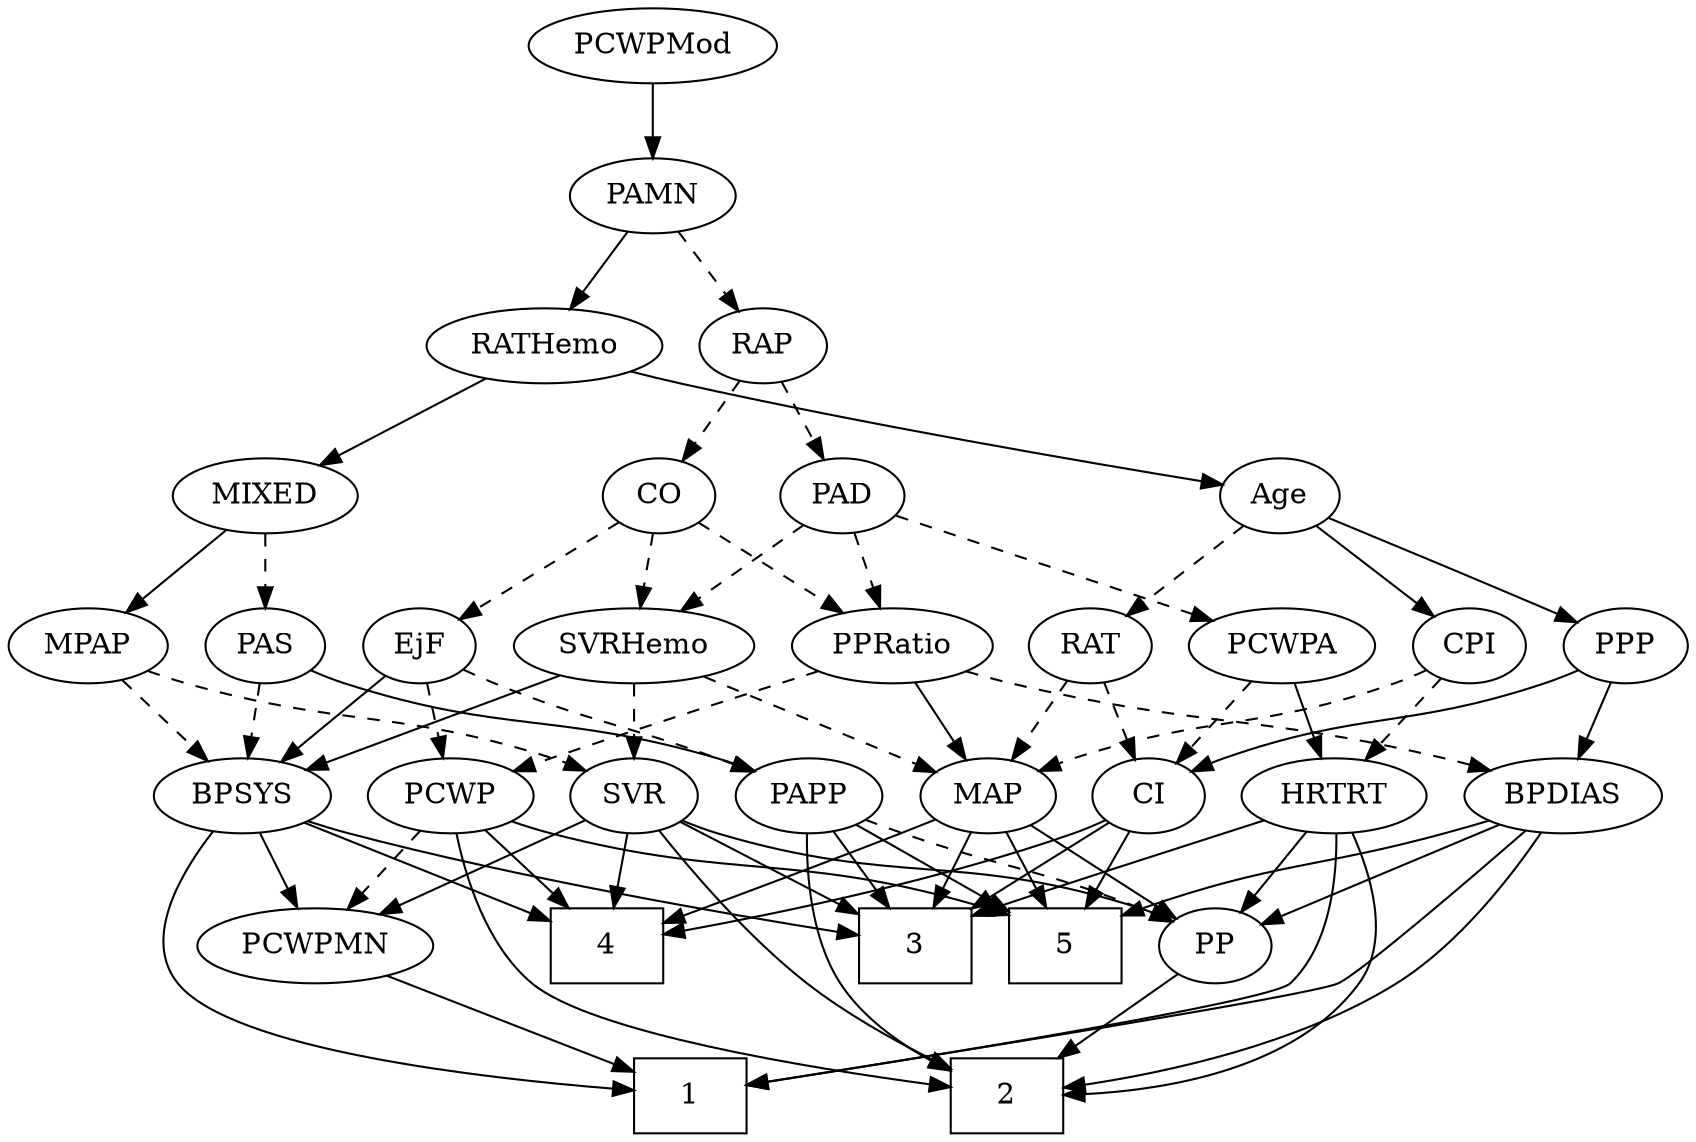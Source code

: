 strict digraph {
	graph [bb="0,0,748.1,540"];
	node [label="\N"];
	1	[height=0.5,
		pos="499,18",
		shape=box,
		width=0.75];
	2	[height=0.5,
		pos="300,18",
		shape=box,
		width=0.75];
	3	[height=0.5,
		pos="345,90",
		shape=box,
		width=0.75];
	4	[height=0.5,
		pos="455,90",
		shape=box,
		width=0.75];
	5	[height=0.5,
		pos="273,90",
		shape=box,
		width=0.75];
	Age	[height=0.5,
		pos="237,306",
		width=0.75];
	CPI	[height=0.5,
		pos="201,234",
		width=0.75];
	Age -> CPI	[pos="e,209.3,251.15 228.65,288.76 224.29,280.28 218.85,269.71 213.96,260.2",
		style=solid];
	RAT	[height=0.5,
		pos="273,234",
		width=0.75827];
	Age -> RAT	[pos="e,264.7,251.15 245.35,288.76 249.71,280.28 255.15,269.71 260.04,260.2",
		style=dashed];
	PPP	[height=0.5,
		pos="27,234",
		width=0.75];
	Age -> PPP	[pos="e,48.097,245.59 212.12,298.65 178,289.66 115,272.07 63,252 61.162,251.29 59.288,250.53 57.407,249.73",
		style=solid];
	EjF	[height=0.5,
		pos="561,234",
		width=0.75];
	BPSYS	[height=0.5,
		pos="638,162",
		width=1.0471];
	EjF -> BPSYS	[pos="e,621.1,178.36 576.58,218.83 587.18,209.2 601.42,196.25 613.52,185.25",
		style=solid];
	PCWP	[height=0.5,
		pos="547,162",
		width=0.97491];
	EjF -> PCWP	[pos="e,550.46,180.28 557.61,216.05 556.07,208.35 554.21,199.03 552.47,190.36",
		style=dashed];
	PAPP	[height=0.5,
		pos="388,162",
		width=0.88464];
	EjF -> PAPP	[pos="e,413.1,173.57 539.81,222.64 534.98,220.37 529.84,218.05 525,216 483.03,198.26 471.39,196.73 429,180 426.9,179.17 424.75,178.31 \
422.58,177.44",
		style=dashed];
	RAP	[height=0.5,
		pos="411,378",
		width=0.77632];
	PAD	[height=0.5,
		pos="366,306",
		width=0.79437];
	RAP -> PAD	[pos="e,376.48,323.31 400.79,361.12 395.23,352.47 388.23,341.58 381.96,331.83",
		style=dashed];
	CO	[height=0.5,
		pos="449,306",
		width=0.75];
	RAP -> CO	[pos="e,440.23,323.15 419.81,360.76 424.42,352.28 430.16,341.71 435.32,332.2",
		style=dashed];
	MIXED	[height=0.5,
		pos="633,306",
		width=1.1193];
	MPAP	[height=0.5,
		pos="713,234",
		width=0.97491];
	MIXED -> MPAP	[pos="e,695.84,250.01 650.75,289.46 661.78,279.82 676.11,267.28 688.25,256.66",
		style=solid];
	PAS	[height=0.5,
		pos="633,234",
		width=0.75];
	MIXED -> PAS	[pos="e,633,252.1 633,287.7 633,279.98 633,270.71 633,262.11",
		style=dashed];
	MPAP -> BPSYS	[pos="e,654.5,178.4 696.73,217.81 686.57,208.34 673.33,195.97 661.99,185.39",
		style=dashed];
	SVR	[height=0.5,
		pos="466,162",
		width=0.77632];
	MPAP -> SVR	[pos="e,487.59,173.87 686.24,221.9 680.6,219.78 674.65,217.69 669,216 596.68,194.33 574.61,203.9 503,180 501.09,179.36 499.14,178.66 497.2,\
177.9",
		style=dashed];
	BPSYS -> 1	[pos="e,526.25,22.731 656.06,145.97 675.98,127.55 703,95.848 685,72 667.11,48.294 585.11,32.041 536.16,24.262",
		style=solid];
	BPSYS -> 3	[pos="e,372.03,97.344 609.38,149.92 603.36,147.8 597.01,145.71 591,144 515.87,122.66 495.28,124.74 419,108 406.95,105.36 393.82,102.37 \
382.01,99.652",
		style=solid];
	BPSYS -> 4	[pos="e,482.2,101.4 609.41,150.06 577.75,137.95 526.62,118.4 491.95,105.13",
		style=solid];
	PCWPMN	[height=0.5,
		pos="626,90",
		width=1.3902];
	BPSYS -> PCWPMN	[pos="e,628.93,108.1 635.03,143.7 633.71,135.98 632.12,126.71 630.65,118.11",
		style=solid];
	PCWPA	[height=0.5,
		pos="114,234",
		width=1.1555];
	PAD -> PCWPA	[pos="e,145.46,245.84 339.83,298.67 301.33,289.22 227.25,270.56 165,252 161.82,251.05 158.55,250.04 155.26,249",
		style=dashed];
	SVRHemo	[height=0.5,
		pos="466,234",
		width=1.3902];
	PAD -> SVRHemo	[pos="e,443.93,250.45 384.34,292.16 398.65,282.14 418.83,268.02 435.56,256.31",
		style=dashed];
	PPRatio	[height=0.5,
		pos="358,234",
		width=1.1013];
	PAD -> PPRatio	[pos="e,359.95,252.1 364.02,287.7 363.14,279.98 362.08,270.71 361.1,262.11",
		style=dashed];
	CO -> EjF	[pos="e,541.91,246.93 468,293.13 485.94,281.91 513.05,264.97 533.38,252.26",
		style=dashed];
	CO -> SVRHemo	[pos="e,461.8,252.28 453.12,288.05 455.01,280.26 457.3,270.82 459.42,262.08",
		style=dashed];
	CO -> PPRatio	[pos="e,377.24,249.8 431.88,291.83 418.76,281.74 400.4,267.62 385.27,255.98",
		style=dashed];
	PAS -> BPSYS	[pos="e,636.78,180.1 634.24,215.7 634.79,207.98 635.45,198.71 636.06,190.11",
		style=dashed];
	PAS -> PAPP	[pos="e,412.45,173.99 612.4,222.28 607.44,219.98 602.11,217.73 597,216 524.66,191.53 501.9,202.72 429,180 426.7,179.28 424.36,178.49 422.01,\
177.65",
		style=solid];
	PAMN	[height=0.5,
		pos="458,450",
		width=1.011];
	PAMN -> RAP	[pos="e,421.84,395.15 447.1,432.76 441.29,424.11 434.01,413.27 427.52,403.6",
		style=dashed];
	RATHemo	[height=0.5,
		pos="506,378",
		width=1.3721];
	PAMN -> RATHemo	[pos="e,494.59,395.63 469.13,432.76 474.99,424.23 482.29,413.58 488.84,404.02",
		style=solid];
	RATHemo -> Age	[pos="e,262.09,312.97 468.93,365.9 461.99,363.89 454.78,361.85 448,360 386.35,343.23 314.04,325.48 272.08,315.37",
		style=solid];
	RATHemo -> MIXED	[pos="e,608.32,320.6 532.01,362.67 551.48,351.93 578.27,337.16 599.37,325.53",
		style=solid];
	MAP	[height=0.5,
		pos="308,162",
		width=0.84854];
	CPI -> MAP	[pos="e,288.12,176 219.64,220.81 236.18,209.99 260.59,194.01 279.57,181.6",
		style=dashed];
	HRTRT	[height=0.5,
		pos="147,162",
		width=1.1013];
	CPI -> HRTRT	[pos="e,159.7,179.47 189.02,217.46 182.22,208.65 173.56,197.43 165.87,187.46",
		style=dashed];
	RAT -> MAP	[pos="e,299.68,179.63 281.12,216.76 285.3,208.4 290.49,198.02 295.2,188.61",
		style=dashed];
	CI	[height=0.5,
		pos="232,162",
		width=0.75];
	RAT -> CI	[pos="e,241.46,179.15 263.49,216.76 258.47,208.19 252.2,197.49 246.58,187.9",
		style=dashed];
	SVR -> 2	[pos="e,327.22,22.509 477.71,145.64 490.68,126.6 507.71,93.975 491,72 472.48,47.64 387.51,31.547 337.35,23.991",
		style=solid];
	SVR -> 3	[pos="e,372.13,106.7 445.75,149.28 428.09,139.07 402.05,124.01 380.87,111.75",
		style=solid];
	SVR -> 4	[pos="e,457.71,108.28 463.34,144.05 462.13,136.35 460.66,127.03 459.3,118.36",
		style=solid];
	SVR -> PCWPMN	[pos="e,594.82,104.19 488.27,150.67 493.11,148.45 498.22,146.13 503,144 530.35,131.83 561.31,118.49 585.32,108.24",
		style=solid];
	PP	[height=0.5,
		pos="201,90",
		width=0.75];
	SVR -> PP	[pos="e,221.57,101.82 444.83,150.2 439.74,147.9 434.25,145.67 429,144 346.27,117.68 319.6,134.76 237,108 235.08,107.38 233.12,106.67 231.17,\
105.92",
		style=solid];
	PCWPMod	[height=0.5,
		pos="458,522",
		width=1.4443];
	PCWPMod -> PAMN	[pos="e,458,468.1 458,503.7 458,495.98 458,486.71 458,478.11",
		style=solid];
	PCWPA -> CI	[pos="e,212.36,174.65 137.6,219 156.61,207.72 183.41,191.83 203.6,179.85",
		style=dashed];
	PCWPA -> HRTRT	[pos="e,139.09,179.79 121.99,216.05 125.8,207.97 130.44,198.12 134.69,189.11",
		style=solid];
	PCWPMN -> 1	[pos="e,526.16,33.968 599.69,74.496 580.95,64.17 555.55,50.17 534.95,38.815",
		style=solid];
	SVRHemo -> BPSYS	[pos="e,610.2,174.31 497.95,220 527.05,208.15 570.05,190.66 600.71,178.18",
		style=solid];
	SVRHemo -> SVR	[pos="e,466,180.1 466,215.7 466,207.98 466,198.71 466,190.11",
		style=dashed];
	SVRHemo -> MAP	[pos="e,331.68,173.49 435.54,219.5 408.42,207.49 368.86,189.96 341,177.62",
		style=dashed];
	BPDIAS	[height=0.5,
		pos="47,162",
		width=1.1735];
	BPDIAS -> 1	[pos="e,471.79,22.111 59.266,144.72 75.813,124.08 107.35,89.118 143,72 171.42,58.352 376.31,33.28 461.75,23.281",
		style=solid];
	BPDIAS -> 2	[pos="e,272.94,20.963 43.355,143.93 40.197,124.09 38.52,91.578 56,72 83.087,41.662 201.56,27.323 262.89,21.829",
		style=solid];
	BPDIAS -> 5	[pos="e,245.71,104.54 78.724,150.05 85.083,147.96 91.735,145.85 98,144 156.21,126.78 175.15,129.4 236,108.02",
		style=solid];
	BPDIAS -> PP	[pos="e,179.28,100.87 74.888,148.32 101.72,136.13 142.19,117.73 170.01,105.08",
		style=solid];
	MAP -> 3	[pos="e,335.78,108.45 316.77,144.41 321.02,136.37 326.23,126.51 331.01,117.47",
		style=solid];
	MAP -> 4	[pos="e,427.95,103.88 330.97,150.06 354.44,138.88 391.25,121.36 418.68,108.3",
		style=solid];
	MAP -> 5	[pos="e,281.72,108.45 299.71,144.41 295.68,136.37 290.76,126.51 286.23,117.47",
		style=solid];
	MAP -> PP	[pos="e,219.78,103.29 288.37,148.16 271.5,137.12 246.99,121.08 228.22,108.8",
		style=solid];
	PP -> 2	[pos="e,275.62,36.242 219.16,76.161 232.53,66.703 251.1,53.578 267.06,42.289",
		style=solid];
	PPP -> BPDIAS	[pos="e,42.064,180.28 31.841,216.05 34.068,208.26 36.765,198.82 39.263,190.08",
		style=solid];
	PPP -> CI	[pos="e,210.95,173.7 48.054,222.3 52.895,220.05 58.07,217.81 63,216 120.47,194.84 138.53,201.16 196,180 197.85,179.32 199.73,178.58 201.62,\
177.8",
		style=solid];
	PPRatio -> BPDIAS	[pos="e,78.337,174.28 328.44,221.87 322.09,219.72 315.37,217.64 309,216 216.86,192.33 190.28,203.11 98,180 94.786,179.2 91.483,178.29 \
88.177,177.32",
		style=dashed];
	PPRatio -> MAP	[pos="e,319.53,179.15 346.4,216.76 340.16,208.02 332.32,197.05 325.36,187.31",
		style=solid];
	PPRatio -> PCWP	[pos="e,519.57,173.69 388.05,222.2 417.42,211.6 463.36,194.9 503,180 505.35,179.12 507.76,178.2 510.2,177.28",
		style=dashed];
	PCWP -> 2	[pos="e,327.34,18.683 544.16,143.9 539.89,123.71 529.87,90.555 508,72 459.36,30.731 382.78,20.955 337.36,19.007",
		style=solid];
	PCWP -> 4	[pos="e,477.61,108.2 527.94,146.5 515.82,137.28 499.85,125.13 485.95,114.55",
		style=solid];
	PCWP -> 5	[pos="e,300.22,104.74 520.74,149.95 514.97,147.77 508.83,145.65 503,144 421.68,120.96 394.42,133.92 309.97,107.84",
		style=solid];
	PCWP -> PCWPMN	[pos="e,607.89,107.04 563.75,146.15 574.38,136.74 588.34,124.37 600.34,113.73",
		style=dashed];
	CI -> 3	[pos="e,317.68,107.93 251.17,149.13 267,139.32 289.92,125.12 309.14,113.21",
		style=solid];
	CI -> 4	[pos="e,427.92,97.185 253.07,150.34 257.91,148.09 263.08,145.84 268,144 318.83,124.94 379.62,108.91 417.78,99.622",
		style=solid];
	CI -> 5	[pos="e,262.97,108.12 241.51,144.76 246.34,136.53 252.31,126.32 257.76,117.02",
		style=solid];
	PAPP -> 2	[pos="e,327.04,29.136 390.88,143.94 393.17,124.99 394.12,94.134 381,72 370.9,54.959 352.93,42.375 336.48,33.756",
		style=solid];
	PAPP -> 3	[pos="e,355.52,108.12 378.03,144.76 372.91,136.44 366.56,126.1 360.8,116.73",
		style=solid];
	PAPP -> 5	[pos="e,300.17,107.54 367.17,148.32 350.97,138.46 328.1,124.54 308.95,112.88",
		style=solid];
	PAPP -> PP	[pos="e,222.12,101.52 363.6,150.23 358.48,148.08 353.09,145.9 348,144 299.42,125.84 285.21,127.11 237,108 235.17,107.27 233.3,106.5 231.42,\
105.69",
		style=dashed];
	HRTRT -> 1	[pos="e,471.87,21.53 145.18,143.9 144.06,123.71 145.65,90.546 165,72 186.26,51.617 379.41,30.624 461.91,22.501",
		style=solid];
	HRTRT -> 2	[pos="e,272.98,18.501 137.38,144.21 127.76,124.93 116.44,93.23 132,72 161.88,31.244 223.18,21.02 262.89,18.893",
		style=solid];
	HRTRT -> 3	[pos="e,317.65,104.38 177.28,150.36 183.46,148.22 189.93,146.02 196,144 243.18,128.3 258.26,127.36 308.25,108.06",
		style=solid];
	HRTRT -> PP	[pos="e,188.91,106.67 159.52,144.76 166.44,135.8 175.15,124.51 182.8,114.59",
		style=solid];
}
